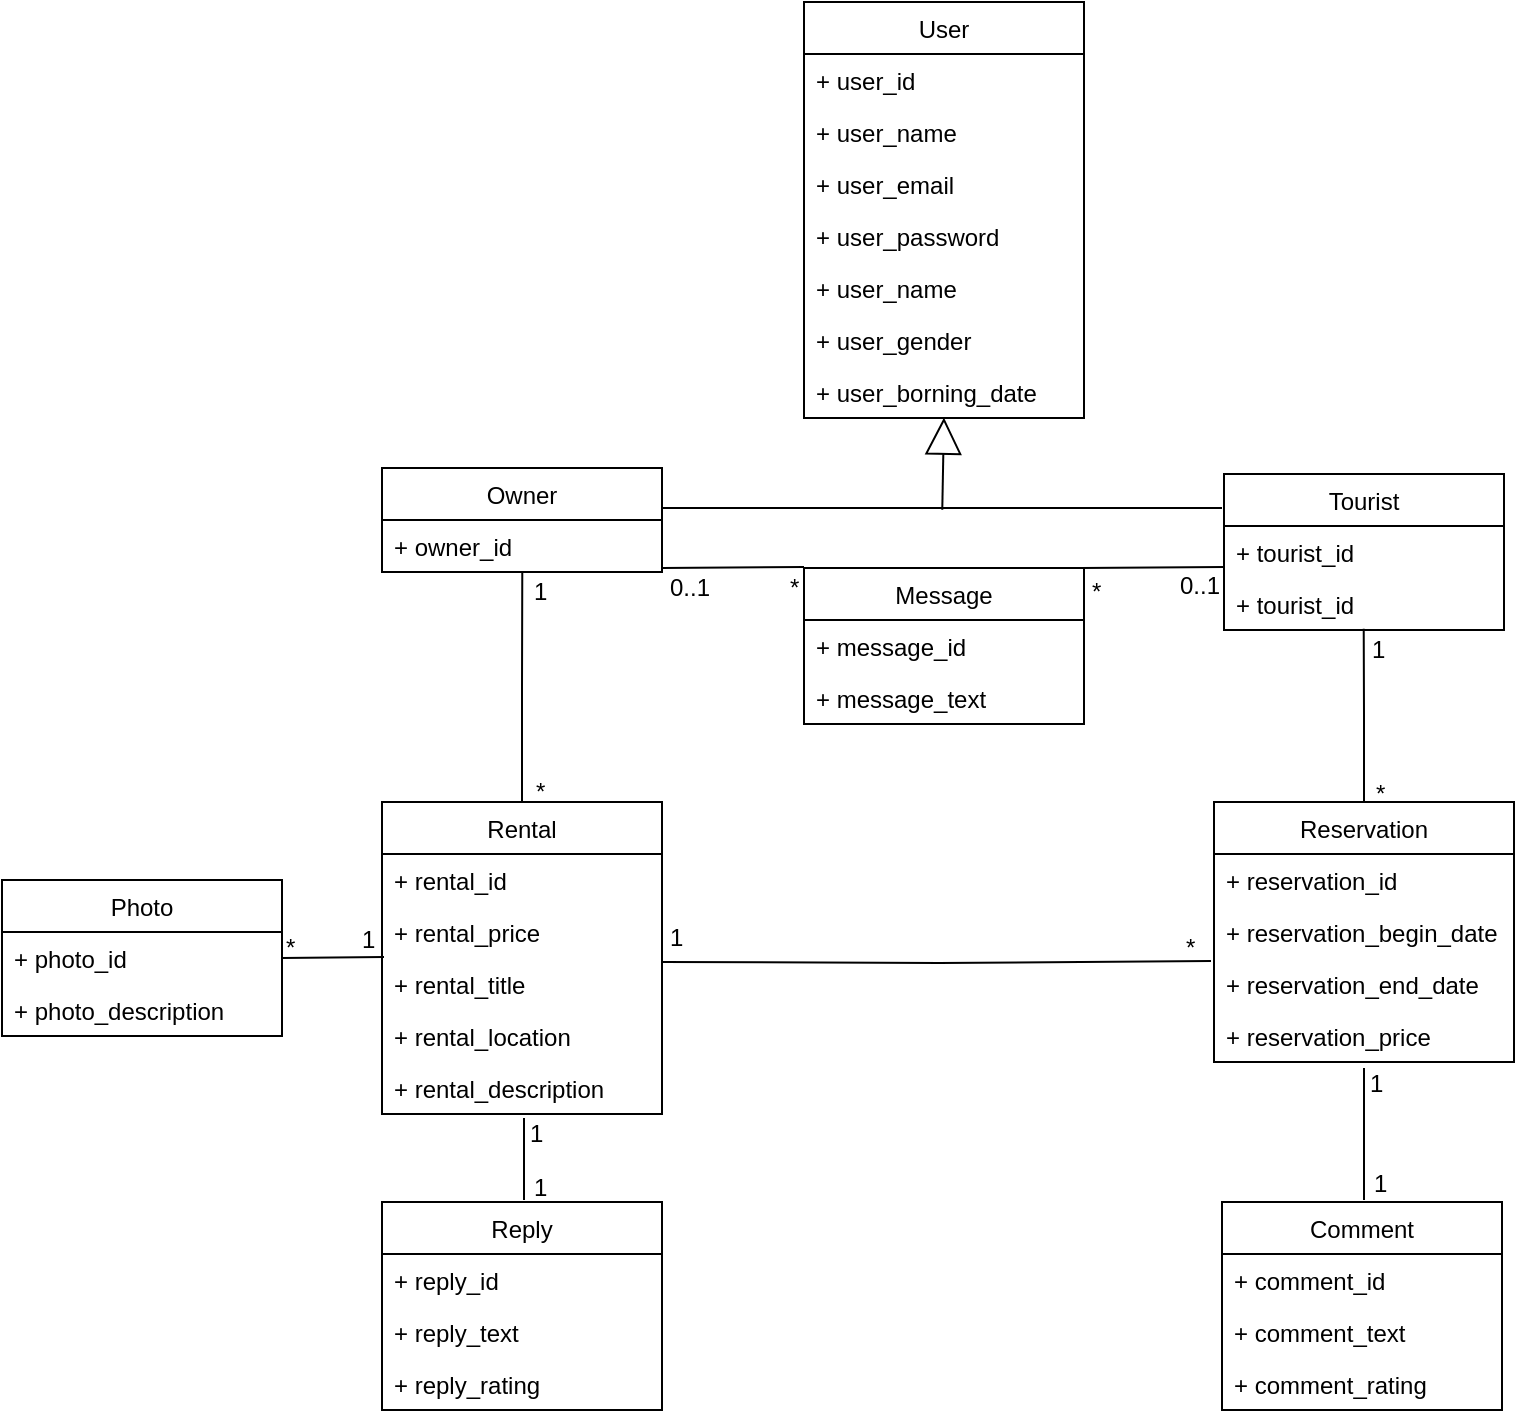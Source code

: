 <mxfile version="12.2.4" type="device" pages="1"><diagram id="TrjBDX28JATJXa5iMqwc" name="Page-1"><mxGraphModel dx="2067" dy="689" grid="1" gridSize="10" guides="1" tooltips="1" connect="1" arrows="1" fold="1" page="1" pageScale="1" pageWidth="827" pageHeight="1169" math="0" shadow="0"><root><mxCell id="0"/><mxCell id="1" parent="0"/><mxCell id="UoUFFq5vB8DfAffDlqqE-6" value="User" style="swimlane;fontStyle=0;childLayout=stackLayout;horizontal=1;startSize=26;fillColor=none;horizontalStack=0;resizeParent=1;resizeParentMax=0;resizeLast=0;collapsible=1;marginBottom=0;" parent="1" vertex="1"><mxGeometry x="121" y="40" width="140" height="208" as="geometry"/></mxCell><mxCell id="UoUFFq5vB8DfAffDlqqE-7" value="+ user_id" style="text;strokeColor=none;fillColor=none;align=left;verticalAlign=top;spacingLeft=4;spacingRight=4;overflow=hidden;rotatable=0;points=[[0,0.5],[1,0.5]];portConstraint=eastwest;" parent="UoUFFq5vB8DfAffDlqqE-6" vertex="1"><mxGeometry y="26" width="140" height="26" as="geometry"/></mxCell><mxCell id="UoUFFq5vB8DfAffDlqqE-8" value="+ user_name" style="text;strokeColor=none;fillColor=none;align=left;verticalAlign=top;spacingLeft=4;spacingRight=4;overflow=hidden;rotatable=0;points=[[0,0.5],[1,0.5]];portConstraint=eastwest;" parent="UoUFFq5vB8DfAffDlqqE-6" vertex="1"><mxGeometry y="52" width="140" height="26" as="geometry"/></mxCell><mxCell id="UoUFFq5vB8DfAffDlqqE-9" value="+ user_email" style="text;strokeColor=none;fillColor=none;align=left;verticalAlign=top;spacingLeft=4;spacingRight=4;overflow=hidden;rotatable=0;points=[[0,0.5],[1,0.5]];portConstraint=eastwest;" parent="UoUFFq5vB8DfAffDlqqE-6" vertex="1"><mxGeometry y="78" width="140" height="26" as="geometry"/></mxCell><mxCell id="UoUFFq5vB8DfAffDlqqE-11" value="+ user_password" style="text;strokeColor=none;fillColor=none;align=left;verticalAlign=top;spacingLeft=4;spacingRight=4;overflow=hidden;rotatable=0;points=[[0,0.5],[1,0.5]];portConstraint=eastwest;" parent="UoUFFq5vB8DfAffDlqqE-6" vertex="1"><mxGeometry y="104" width="140" height="26" as="geometry"/></mxCell><mxCell id="UoUFFq5vB8DfAffDlqqE-12" value="+ user_name" style="text;strokeColor=none;fillColor=none;align=left;verticalAlign=top;spacingLeft=4;spacingRight=4;overflow=hidden;rotatable=0;points=[[0,0.5],[1,0.5]];portConstraint=eastwest;" parent="UoUFFq5vB8DfAffDlqqE-6" vertex="1"><mxGeometry y="130" width="140" height="26" as="geometry"/></mxCell><mxCell id="UoUFFq5vB8DfAffDlqqE-13" value="+ user_gender" style="text;strokeColor=none;fillColor=none;align=left;verticalAlign=top;spacingLeft=4;spacingRight=4;overflow=hidden;rotatable=0;points=[[0,0.5],[1,0.5]];portConstraint=eastwest;" parent="UoUFFq5vB8DfAffDlqqE-6" vertex="1"><mxGeometry y="156" width="140" height="26" as="geometry"/></mxCell><mxCell id="UoUFFq5vB8DfAffDlqqE-14" value="+ user_borning_date" style="text;strokeColor=none;fillColor=none;align=left;verticalAlign=top;spacingLeft=4;spacingRight=4;overflow=hidden;rotatable=0;points=[[0,0.5],[1,0.5]];portConstraint=eastwest;" parent="UoUFFq5vB8DfAffDlqqE-6" vertex="1"><mxGeometry y="182" width="140" height="26" as="geometry"/></mxCell><mxCell id="UoUFFq5vB8DfAffDlqqE-102" style="edgeStyle=orthogonalEdgeStyle;rounded=0;orthogonalLoop=1;jettySize=auto;html=1;exitX=0.5;exitY=0;exitDx=0;exitDy=0;entryX=0.501;entryY=1.008;entryDx=0;entryDy=0;entryPerimeter=0;endArrow=none;endFill=0;" parent="1" source="UoUFFq5vB8DfAffDlqqE-19" target="UoUFFq5vB8DfAffDlqqE-40" edge="1"><mxGeometry relative="1" as="geometry"/></mxCell><mxCell id="UoUFFq5vB8DfAffDlqqE-19" value="Rental" style="swimlane;fontStyle=0;childLayout=stackLayout;horizontal=1;startSize=26;fillColor=none;horizontalStack=0;resizeParent=1;resizeParentMax=0;resizeLast=0;collapsible=1;marginBottom=0;" parent="1" vertex="1"><mxGeometry x="-90" y="440" width="140" height="156" as="geometry"/></mxCell><mxCell id="UoUFFq5vB8DfAffDlqqE-20" value="+ rental_id" style="text;strokeColor=none;fillColor=none;align=left;verticalAlign=top;spacingLeft=4;spacingRight=4;overflow=hidden;rotatable=0;points=[[0,0.5],[1,0.5]];portConstraint=eastwest;" parent="UoUFFq5vB8DfAffDlqqE-19" vertex="1"><mxGeometry y="26" width="140" height="26" as="geometry"/></mxCell><mxCell id="UoUFFq5vB8DfAffDlqqE-21" value="+ rental_price" style="text;strokeColor=none;fillColor=none;align=left;verticalAlign=top;spacingLeft=4;spacingRight=4;overflow=hidden;rotatable=0;points=[[0,0.5],[1,0.5]];portConstraint=eastwest;" parent="UoUFFq5vB8DfAffDlqqE-19" vertex="1"><mxGeometry y="52" width="140" height="26" as="geometry"/></mxCell><mxCell id="UoUFFq5vB8DfAffDlqqE-22" value="+ rental_title" style="text;strokeColor=none;fillColor=none;align=left;verticalAlign=top;spacingLeft=4;spacingRight=4;overflow=hidden;rotatable=0;points=[[0,0.5],[1,0.5]];portConstraint=eastwest;" parent="UoUFFq5vB8DfAffDlqqE-19" vertex="1"><mxGeometry y="78" width="140" height="26" as="geometry"/></mxCell><mxCell id="UoUFFq5vB8DfAffDlqqE-23" value="+ rental_location" style="text;strokeColor=none;fillColor=none;align=left;verticalAlign=top;spacingLeft=4;spacingRight=4;overflow=hidden;rotatable=0;points=[[0,0.5],[1,0.5]];portConstraint=eastwest;" parent="UoUFFq5vB8DfAffDlqqE-19" vertex="1"><mxGeometry y="104" width="140" height="26" as="geometry"/></mxCell><mxCell id="UoUFFq5vB8DfAffDlqqE-24" value="+ rental_description" style="text;strokeColor=none;fillColor=none;align=left;verticalAlign=top;spacingLeft=4;spacingRight=4;overflow=hidden;rotatable=0;points=[[0,0.5],[1,0.5]];portConstraint=eastwest;" parent="UoUFFq5vB8DfAffDlqqE-19" vertex="1"><mxGeometry y="130" width="140" height="26" as="geometry"/></mxCell><mxCell id="UoUFFq5vB8DfAffDlqqE-39" value="Owner" style="swimlane;fontStyle=0;childLayout=stackLayout;horizontal=1;startSize=26;fillColor=none;horizontalStack=0;resizeParent=1;resizeParentMax=0;resizeLast=0;collapsible=1;marginBottom=0;" parent="1" vertex="1"><mxGeometry x="-90" y="273" width="140" height="52" as="geometry"/></mxCell><mxCell id="UoUFFq5vB8DfAffDlqqE-40" value="+ owner_id" style="text;strokeColor=none;fillColor=none;align=left;verticalAlign=top;spacingLeft=4;spacingRight=4;overflow=hidden;rotatable=0;points=[[0,0.5],[1,0.5]];portConstraint=eastwest;" parent="UoUFFq5vB8DfAffDlqqE-39" vertex="1"><mxGeometry y="26" width="140" height="26" as="geometry"/></mxCell><mxCell id="UoUFFq5vB8DfAffDlqqE-47" value="Tourist" style="swimlane;fontStyle=0;childLayout=stackLayout;horizontal=1;startSize=26;fillColor=none;horizontalStack=0;resizeParent=1;resizeParentMax=0;resizeLast=0;collapsible=1;marginBottom=0;" parent="1" vertex="1"><mxGeometry x="331" y="276" width="140" height="78" as="geometry"/></mxCell><mxCell id="eh4FhfjQ_HHuYTPDYbfo-22" value="+ tourist_id" style="text;strokeColor=none;fillColor=none;align=left;verticalAlign=top;spacingLeft=4;spacingRight=4;overflow=hidden;rotatable=0;points=[[0,0.5],[1,0.5]];portConstraint=eastwest;" vertex="1" parent="UoUFFq5vB8DfAffDlqqE-47"><mxGeometry y="26" width="140" height="26" as="geometry"/></mxCell><mxCell id="UoUFFq5vB8DfAffDlqqE-48" value="+ tourist_id" style="text;strokeColor=none;fillColor=none;align=left;verticalAlign=top;spacingLeft=4;spacingRight=4;overflow=hidden;rotatable=0;points=[[0,0.5],[1,0.5]];portConstraint=eastwest;" parent="UoUFFq5vB8DfAffDlqqE-47" vertex="1"><mxGeometry y="52" width="140" height="26" as="geometry"/></mxCell><mxCell id="UoUFFq5vB8DfAffDlqqE-104" style="edgeStyle=orthogonalEdgeStyle;rounded=0;orthogonalLoop=1;jettySize=auto;html=1;exitX=0.5;exitY=0;exitDx=0;exitDy=0;entryX=0.499;entryY=0.977;entryDx=0;entryDy=0;entryPerimeter=0;endArrow=none;endFill=0;" parent="1" source="UoUFFq5vB8DfAffDlqqE-55" target="UoUFFq5vB8DfAffDlqqE-48" edge="1"><mxGeometry relative="1" as="geometry"/></mxCell><mxCell id="UoUFFq5vB8DfAffDlqqE-55" value="Reservation" style="swimlane;fontStyle=0;childLayout=stackLayout;horizontal=1;startSize=26;fillColor=none;horizontalStack=0;resizeParent=1;resizeParentMax=0;resizeLast=0;collapsible=1;marginBottom=0;" parent="1" vertex="1"><mxGeometry x="326" y="440" width="150" height="130" as="geometry"/></mxCell><mxCell id="UoUFFq5vB8DfAffDlqqE-56" value="+ reservation_id" style="text;strokeColor=none;fillColor=none;align=left;verticalAlign=top;spacingLeft=4;spacingRight=4;overflow=hidden;rotatable=0;points=[[0,0.5],[1,0.5]];portConstraint=eastwest;" parent="UoUFFq5vB8DfAffDlqqE-55" vertex="1"><mxGeometry y="26" width="150" height="26" as="geometry"/></mxCell><mxCell id="UoUFFq5vB8DfAffDlqqE-57" value="+ reservation_begin_date" style="text;strokeColor=none;fillColor=none;align=left;verticalAlign=top;spacingLeft=4;spacingRight=4;overflow=hidden;rotatable=0;points=[[0,0.5],[1,0.5]];portConstraint=eastwest;" parent="UoUFFq5vB8DfAffDlqqE-55" vertex="1"><mxGeometry y="52" width="150" height="26" as="geometry"/></mxCell><mxCell id="eh4FhfjQ_HHuYTPDYbfo-5" value="+ reservation_end_date" style="text;strokeColor=none;fillColor=none;align=left;verticalAlign=top;spacingLeft=4;spacingRight=4;overflow=hidden;rotatable=0;points=[[0,0.5],[1,0.5]];portConstraint=eastwest;" vertex="1" parent="UoUFFq5vB8DfAffDlqqE-55"><mxGeometry y="78" width="150" height="26" as="geometry"/></mxCell><mxCell id="UoUFFq5vB8DfAffDlqqE-111" value="+ reservation_price" style="text;strokeColor=none;fillColor=none;align=left;verticalAlign=top;spacingLeft=4;spacingRight=4;overflow=hidden;rotatable=0;points=[[0,0.5],[1,0.5]];portConstraint=eastwest;" parent="UoUFFq5vB8DfAffDlqqE-55" vertex="1"><mxGeometry y="104" width="150" height="26" as="geometry"/></mxCell><mxCell id="UoUFFq5vB8DfAffDlqqE-72" value="Comment" style="swimlane;fontStyle=0;childLayout=stackLayout;horizontal=1;startSize=26;fillColor=none;horizontalStack=0;resizeParent=1;resizeParentMax=0;resizeLast=0;collapsible=1;marginBottom=0;" parent="1" vertex="1"><mxGeometry x="330" y="640" width="140" height="104" as="geometry"/></mxCell><mxCell id="UoUFFq5vB8DfAffDlqqE-73" value="+ comment_id" style="text;strokeColor=none;fillColor=none;align=left;verticalAlign=top;spacingLeft=4;spacingRight=4;overflow=hidden;rotatable=0;points=[[0,0.5],[1,0.5]];portConstraint=eastwest;" parent="UoUFFq5vB8DfAffDlqqE-72" vertex="1"><mxGeometry y="26" width="140" height="26" as="geometry"/></mxCell><mxCell id="UoUFFq5vB8DfAffDlqqE-80" value="+ comment_text" style="text;strokeColor=none;fillColor=none;align=left;verticalAlign=top;spacingLeft=4;spacingRight=4;overflow=hidden;rotatable=0;points=[[0,0.5],[1,0.5]];portConstraint=eastwest;" parent="UoUFFq5vB8DfAffDlqqE-72" vertex="1"><mxGeometry y="52" width="140" height="26" as="geometry"/></mxCell><mxCell id="UoUFFq5vB8DfAffDlqqE-74" value="+ comment_rating" style="text;strokeColor=none;fillColor=none;align=left;verticalAlign=top;spacingLeft=4;spacingRight=4;overflow=hidden;rotatable=0;points=[[0,0.5],[1,0.5]];portConstraint=eastwest;" parent="UoUFFq5vB8DfAffDlqqE-72" vertex="1"><mxGeometry y="78" width="140" height="26" as="geometry"/></mxCell><mxCell id="UoUFFq5vB8DfAffDlqqE-81" value="Message" style="swimlane;fontStyle=0;childLayout=stackLayout;horizontal=1;startSize=26;fillColor=none;horizontalStack=0;resizeParent=1;resizeParentMax=0;resizeLast=0;collapsible=1;marginBottom=0;" parent="1" vertex="1"><mxGeometry x="121" y="323" width="140" height="78" as="geometry"/></mxCell><mxCell id="UoUFFq5vB8DfAffDlqqE-82" value="+ message_id" style="text;strokeColor=none;fillColor=none;align=left;verticalAlign=top;spacingLeft=4;spacingRight=4;overflow=hidden;rotatable=0;points=[[0,0.5],[1,0.5]];portConstraint=eastwest;" parent="UoUFFq5vB8DfAffDlqqE-81" vertex="1"><mxGeometry y="26" width="140" height="26" as="geometry"/></mxCell><mxCell id="UoUFFq5vB8DfAffDlqqE-84" value="+ message_text" style="text;strokeColor=none;fillColor=none;align=left;verticalAlign=top;spacingLeft=4;spacingRight=4;overflow=hidden;rotatable=0;points=[[0,0.5],[1,0.5]];portConstraint=eastwest;" parent="UoUFFq5vB8DfAffDlqqE-81" vertex="1"><mxGeometry y="52" width="140" height="26" as="geometry"/></mxCell><mxCell id="UoUFFq5vB8DfAffDlqqE-88" value="Photo" style="swimlane;fontStyle=0;childLayout=stackLayout;horizontal=1;startSize=26;fillColor=none;horizontalStack=0;resizeParent=1;resizeParentMax=0;resizeLast=0;collapsible=1;marginBottom=0;" parent="1" vertex="1"><mxGeometry x="-280" y="479" width="140" height="78" as="geometry"/></mxCell><mxCell id="UoUFFq5vB8DfAffDlqqE-89" value="+ photo_id" style="text;strokeColor=none;fillColor=none;align=left;verticalAlign=top;spacingLeft=4;spacingRight=4;overflow=hidden;rotatable=0;points=[[0,0.5],[1,0.5]];portConstraint=eastwest;" parent="UoUFFq5vB8DfAffDlqqE-88" vertex="1"><mxGeometry y="26" width="140" height="26" as="geometry"/></mxCell><mxCell id="eh4FhfjQ_HHuYTPDYbfo-11" value="" style="endArrow=none;html=1;" edge="1" parent="UoUFFq5vB8DfAffDlqqE-88"><mxGeometry width="50" height="50" relative="1" as="geometry"><mxPoint x="140" y="39" as="sourcePoint"/><mxPoint x="191" y="38.5" as="targetPoint"/></mxGeometry></mxCell><mxCell id="UoUFFq5vB8DfAffDlqqE-94" value="+ photo_description" style="text;strokeColor=none;fillColor=none;align=left;verticalAlign=top;spacingLeft=4;spacingRight=4;overflow=hidden;rotatable=0;points=[[0,0.5],[1,0.5]];portConstraint=eastwest;" parent="UoUFFq5vB8DfAffDlqqE-88" vertex="1"><mxGeometry y="52" width="140" height="26" as="geometry"/></mxCell><mxCell id="UoUFFq5vB8DfAffDlqqE-95" value="" style="endArrow=block;endSize=16;endFill=0;html=1;entryX=0.5;entryY=0.992;entryDx=0;entryDy=0;entryPerimeter=0;exitX=0.001;exitY=0.607;exitDx=0;exitDy=0;exitPerimeter=0;" parent="1" target="UoUFFq5vB8DfAffDlqqE-14" edge="1" source="UoUFFq5vB8DfAffDlqqE-96"><mxGeometry width="160" relative="1" as="geometry"><mxPoint x="191" y="290" as="sourcePoint"/><mxPoint x="230" y="270" as="targetPoint"/></mxGeometry></mxCell><mxCell id="UoUFFq5vB8DfAffDlqqE-96" value="" style="line;strokeWidth=1;fillColor=none;align=left;verticalAlign=middle;spacingTop=-1;spacingLeft=3;spacingRight=3;rotatable=0;labelPosition=right;points=[];portConstraint=eastwest;" parent="1" vertex="1"><mxGeometry x="190" y="289" width="140" height="8" as="geometry"/></mxCell><mxCell id="UoUFFq5vB8DfAffDlqqE-97" value="" style="line;strokeWidth=1;fillColor=none;align=left;verticalAlign=middle;spacingTop=-1;spacingLeft=3;spacingRight=3;rotatable=0;labelPosition=right;points=[];portConstraint=eastwest;" parent="1" vertex="1"><mxGeometry x="50" y="289" width="140" height="8" as="geometry"/></mxCell><mxCell id="UoUFFq5vB8DfAffDlqqE-105" style="edgeStyle=orthogonalEdgeStyle;rounded=0;orthogonalLoop=1;jettySize=auto;html=1;endArrow=none;endFill=0;entryX=-0.01;entryY=0.06;entryDx=0;entryDy=0;entryPerimeter=0;" parent="1" target="eh4FhfjQ_HHuYTPDYbfo-5" edge="1"><mxGeometry relative="1" as="geometry"><Array as="points"/><mxPoint x="50" y="520" as="sourcePoint"/><mxPoint x="322" y="520" as="targetPoint"/></mxGeometry></mxCell><mxCell id="eh4FhfjQ_HHuYTPDYbfo-3" value="" style="endArrow=none;html=1;" edge="1" parent="1"><mxGeometry width="50" height="50" relative="1" as="geometry"><mxPoint x="50" y="323" as="sourcePoint"/><mxPoint x="121" y="322.5" as="targetPoint"/></mxGeometry></mxCell><mxCell id="eh4FhfjQ_HHuYTPDYbfo-4" value="" style="endArrow=none;html=1;" edge="1" parent="1"><mxGeometry width="50" height="50" relative="1" as="geometry"><mxPoint x="260" y="323" as="sourcePoint"/><mxPoint x="331" y="322.5" as="targetPoint"/></mxGeometry></mxCell><mxCell id="eh4FhfjQ_HHuYTPDYbfo-15" value="" style="endArrow=none;html=1;" edge="1" parent="1"><mxGeometry width="50" height="50" relative="1" as="geometry"><mxPoint x="401" y="639" as="sourcePoint"/><mxPoint x="401" y="573" as="targetPoint"/></mxGeometry></mxCell><mxCell id="eh4FhfjQ_HHuYTPDYbfo-16" value="Reply" style="swimlane;fontStyle=0;childLayout=stackLayout;horizontal=1;startSize=26;fillColor=none;horizontalStack=0;resizeParent=1;resizeParentMax=0;resizeLast=0;collapsible=1;marginBottom=0;" vertex="1" parent="1"><mxGeometry x="-90" y="640" width="140" height="104" as="geometry"/></mxCell><mxCell id="eh4FhfjQ_HHuYTPDYbfo-17" value="+ reply_id" style="text;strokeColor=none;fillColor=none;align=left;verticalAlign=top;spacingLeft=4;spacingRight=4;overflow=hidden;rotatable=0;points=[[0,0.5],[1,0.5]];portConstraint=eastwest;" vertex="1" parent="eh4FhfjQ_HHuYTPDYbfo-16"><mxGeometry y="26" width="140" height="26" as="geometry"/></mxCell><mxCell id="eh4FhfjQ_HHuYTPDYbfo-18" value="+ reply_text" style="text;strokeColor=none;fillColor=none;align=left;verticalAlign=top;spacingLeft=4;spacingRight=4;overflow=hidden;rotatable=0;points=[[0,0.5],[1,0.5]];portConstraint=eastwest;" vertex="1" parent="eh4FhfjQ_HHuYTPDYbfo-16"><mxGeometry y="52" width="140" height="26" as="geometry"/></mxCell><mxCell id="eh4FhfjQ_HHuYTPDYbfo-19" value="+ reply_rating" style="text;strokeColor=none;fillColor=none;align=left;verticalAlign=top;spacingLeft=4;spacingRight=4;overflow=hidden;rotatable=0;points=[[0,0.5],[1,0.5]];portConstraint=eastwest;" vertex="1" parent="eh4FhfjQ_HHuYTPDYbfo-16"><mxGeometry y="78" width="140" height="26" as="geometry"/></mxCell><mxCell id="eh4FhfjQ_HHuYTPDYbfo-21" value="" style="endArrow=none;html=1;" edge="1" parent="1"><mxGeometry width="50" height="50" relative="1" as="geometry"><mxPoint x="-19" y="639" as="sourcePoint"/><mxPoint x="-19" y="598" as="targetPoint"/></mxGeometry></mxCell><mxCell id="eh4FhfjQ_HHuYTPDYbfo-24" value="1" style="text;html=1;resizable=0;points=[];autosize=1;align=left;verticalAlign=top;spacingTop=-4;" vertex="1" parent="1"><mxGeometry x="-16.5" y="325" width="20" height="20" as="geometry"/></mxCell><mxCell id="eh4FhfjQ_HHuYTPDYbfo-25" value="1" style="text;html=1;resizable=0;points=[];autosize=1;align=left;verticalAlign=top;spacingTop=-4;" vertex="1" parent="1"><mxGeometry x="402.5" y="354" width="20" height="20" as="geometry"/></mxCell><mxCell id="eh4FhfjQ_HHuYTPDYbfo-26" value="0..1" style="text;html=1;resizable=0;points=[];autosize=1;align=left;verticalAlign=top;spacingTop=-4;" vertex="1" parent="1"><mxGeometry x="307" y="322" width="40" height="20" as="geometry"/></mxCell><mxCell id="eh4FhfjQ_HHuYTPDYbfo-27" value="*" style="text;html=1;resizable=0;points=[];autosize=1;align=left;verticalAlign=top;spacingTop=-4;" vertex="1" parent="1"><mxGeometry x="263" y="325" width="20" height="20" as="geometry"/></mxCell><mxCell id="eh4FhfjQ_HHuYTPDYbfo-28" value="*" style="text;html=1;resizable=0;points=[];autosize=1;align=left;verticalAlign=top;spacingTop=-4;" vertex="1" parent="1"><mxGeometry x="112" y="323" width="20" height="20" as="geometry"/></mxCell><mxCell id="eh4FhfjQ_HHuYTPDYbfo-29" value="0..1" style="text;html=1;resizable=0;points=[];autosize=1;align=left;verticalAlign=top;spacingTop=-4;" vertex="1" parent="1"><mxGeometry x="52" y="323" width="40" height="20" as="geometry"/></mxCell><mxCell id="eh4FhfjQ_HHuYTPDYbfo-30" value="*" style="text;html=1;resizable=0;points=[];autosize=1;align=left;verticalAlign=top;spacingTop=-4;" vertex="1" parent="1"><mxGeometry x="-15.5" y="425" width="20" height="20" as="geometry"/></mxCell><mxCell id="eh4FhfjQ_HHuYTPDYbfo-31" value="*" style="text;html=1;resizable=0;points=[];autosize=1;align=left;verticalAlign=top;spacingTop=-4;" vertex="1" parent="1"><mxGeometry x="404.5" y="426" width="20" height="20" as="geometry"/></mxCell><mxCell id="eh4FhfjQ_HHuYTPDYbfo-34" value="1" style="text;html=1;resizable=0;points=[];autosize=1;align=left;verticalAlign=top;spacingTop=-4;" vertex="1" parent="1"><mxGeometry x="401.5" y="571" width="20" height="20" as="geometry"/></mxCell><mxCell id="eh4FhfjQ_HHuYTPDYbfo-35" value="1" style="text;html=1;resizable=0;points=[];autosize=1;align=left;verticalAlign=top;spacingTop=-4;" vertex="1" parent="1"><mxGeometry x="403.5" y="621" width="20" height="20" as="geometry"/></mxCell><mxCell id="eh4FhfjQ_HHuYTPDYbfo-36" value="1" style="text;html=1;resizable=0;points=[];autosize=1;align=left;verticalAlign=top;spacingTop=-4;" vertex="1" parent="1"><mxGeometry x="-18.5" y="596" width="20" height="20" as="geometry"/></mxCell><mxCell id="eh4FhfjQ_HHuYTPDYbfo-37" value="1" style="text;html=1;resizable=0;points=[];autosize=1;align=left;verticalAlign=top;spacingTop=-4;" vertex="1" parent="1"><mxGeometry x="-16.5" y="623" width="20" height="20" as="geometry"/></mxCell><mxCell id="eh4FhfjQ_HHuYTPDYbfo-40" value="1" style="text;html=1;resizable=0;points=[];autosize=1;align=left;verticalAlign=top;spacingTop=-4;" vertex="1" parent="1"><mxGeometry x="52" y="498" width="20" height="20" as="geometry"/></mxCell><mxCell id="eh4FhfjQ_HHuYTPDYbfo-41" value="*" style="text;html=1;resizable=0;points=[];autosize=1;align=left;verticalAlign=top;spacingTop=-4;" vertex="1" parent="1"><mxGeometry x="310" y="503" width="20" height="20" as="geometry"/></mxCell><mxCell id="eh4FhfjQ_HHuYTPDYbfo-42" value="*" style="text;html=1;resizable=0;points=[];autosize=1;align=left;verticalAlign=top;spacingTop=-4;" vertex="1" parent="1"><mxGeometry x="-140" y="503" width="20" height="20" as="geometry"/></mxCell><mxCell id="eh4FhfjQ_HHuYTPDYbfo-45" value="1" style="text;html=1;resizable=0;points=[];autosize=1;align=left;verticalAlign=top;spacingTop=-4;" vertex="1" parent="1"><mxGeometry x="-102" y="499" width="20" height="20" as="geometry"/></mxCell></root></mxGraphModel></diagram></mxfile>